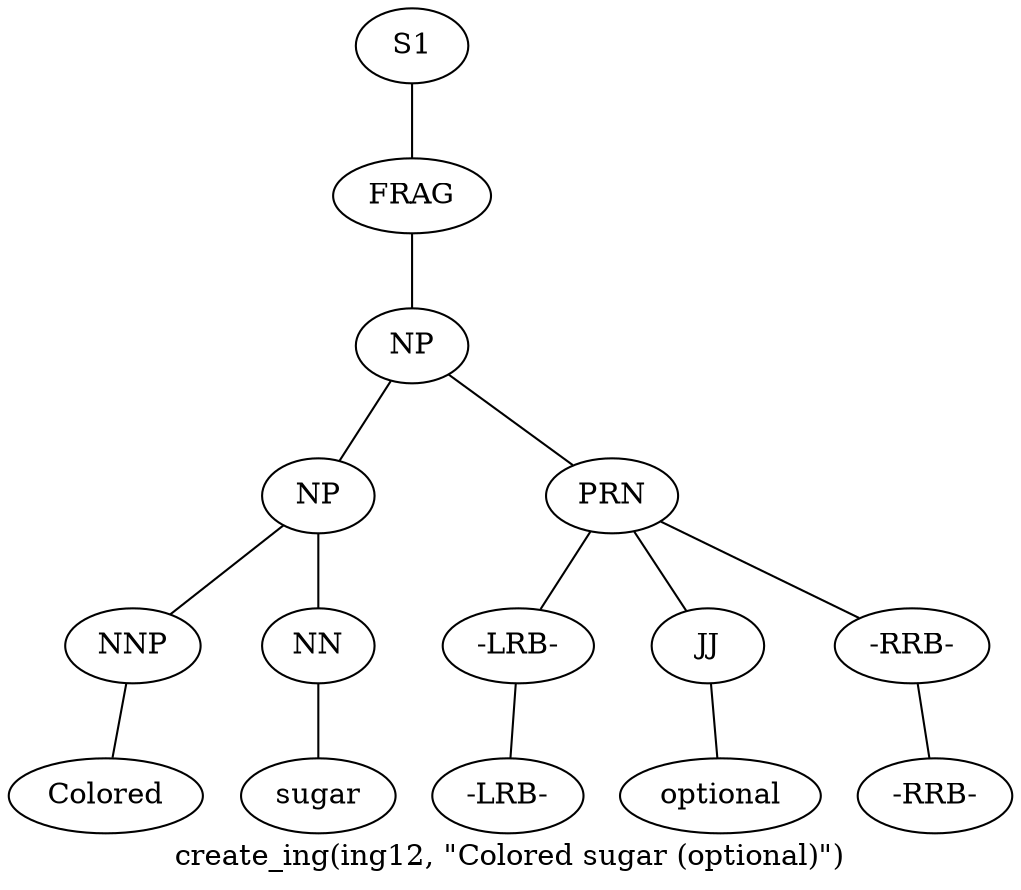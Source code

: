 graph SyntaxGraph {
	label = "create_ing(ing12, \"Colored sugar (optional)\")";
	Node0 [label="S1"];
	Node1 [label="FRAG"];
	Node2 [label="NP"];
	Node3 [label="NP"];
	Node4 [label="NNP"];
	Node5 [label="Colored"];
	Node6 [label="NN"];
	Node7 [label="sugar"];
	Node8 [label="PRN"];
	Node9 [label="-LRB-"];
	Node10 [label="-LRB-"];
	Node11 [label="JJ"];
	Node12 [label="optional"];
	Node13 [label="-RRB-"];
	Node14 [label="-RRB-"];

	Node0 -- Node1;
	Node1 -- Node2;
	Node2 -- Node3;
	Node2 -- Node8;
	Node3 -- Node4;
	Node3 -- Node6;
	Node4 -- Node5;
	Node6 -- Node7;
	Node8 -- Node9;
	Node8 -- Node11;
	Node8 -- Node13;
	Node9 -- Node10;
	Node11 -- Node12;
	Node13 -- Node14;
}